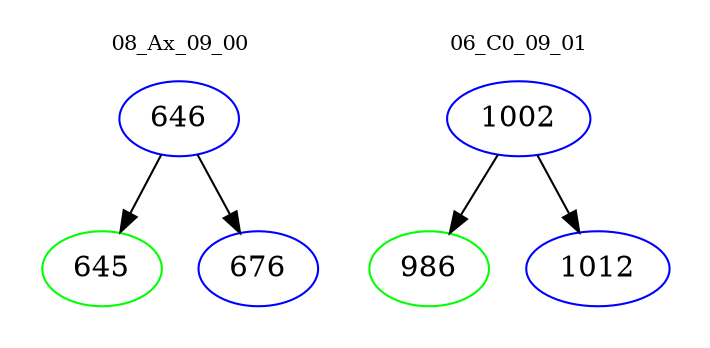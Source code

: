 digraph{
subgraph cluster_0 {
color = white
label = "08_Ax_09_00";
fontsize=10;
T0_646 [label="646", color="blue"]
T0_646 -> T0_645 [color="black"]
T0_645 [label="645", color="green"]
T0_646 -> T0_676 [color="black"]
T0_676 [label="676", color="blue"]
}
subgraph cluster_1 {
color = white
label = "06_C0_09_01";
fontsize=10;
T1_1002 [label="1002", color="blue"]
T1_1002 -> T1_986 [color="black"]
T1_986 [label="986", color="green"]
T1_1002 -> T1_1012 [color="black"]
T1_1012 [label="1012", color="blue"]
}
}
